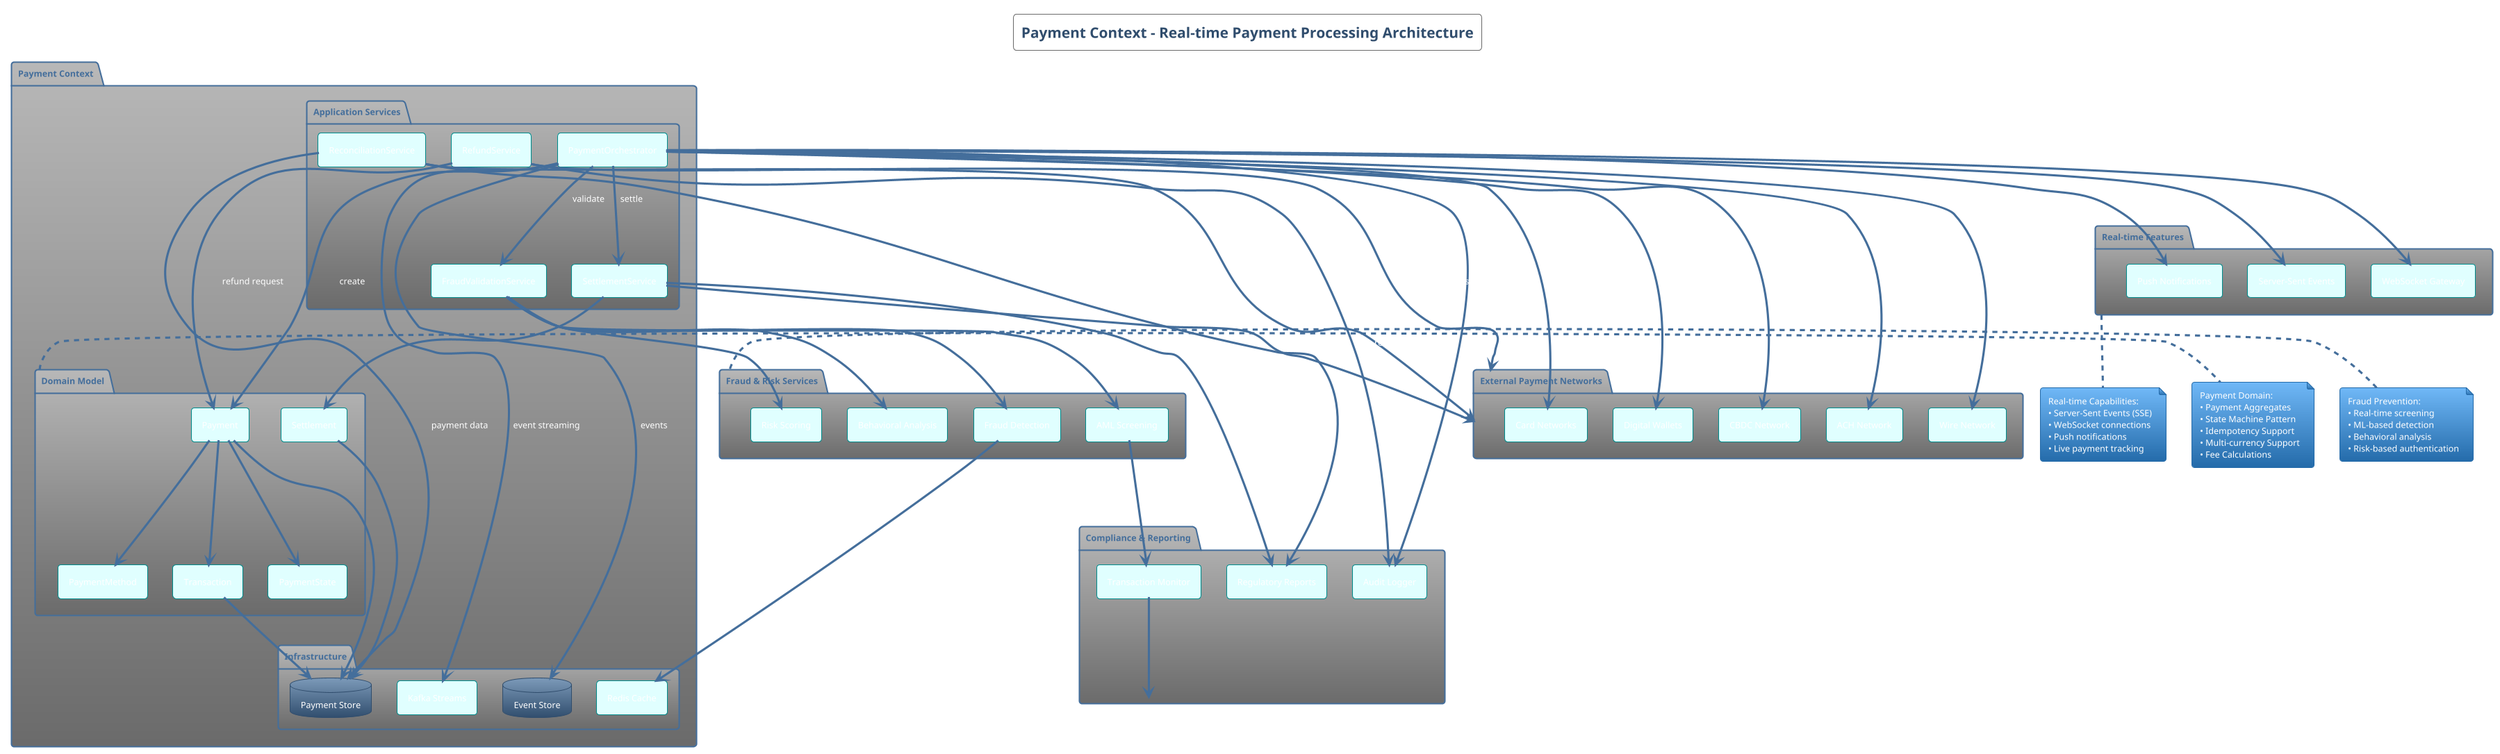 @startuml payment-context-architecture
!theme spacelab
title Payment Context - Real-time Payment Processing Architecture

skinparam componentStyle rectangle
skinparam backgroundColor white
skinparam component {
    BackgroundColor LightCyan
    BorderColor DarkCyan
}

package "External Payment Networks" as networks {
    component [ACH Network] as ach
    component [Wire Network] as wire
    component [Card Networks] as cards
    component [Digital Wallets] as wallets
    component [CBDC Network] as cbdc
}

package "Fraud & Risk Services" as fraud {
    component [Fraud Detection] as fd
    component [AML Screening] as aml
    component [Risk Scoring] as rs
    component [Behavioral Analysis] as ba
}

package "Payment Context" as pc {
    package "Application Services" as app {
        component [PaymentOrchestrator] as po
        component [FraudValidationService] as fvs
        component [SettlementService] as ss
        component [ReconciliationService] as recon
        component [RefundService] as refund
    }
    
    package "Domain Model" as domain {
        component [Payment] as payment
        component [PaymentMethod] as method
        component [Transaction] as txn
        component [Settlement] as settlement
        component [PaymentState] as state
    }
    
    package "Infrastructure" as infra {
        database "Payment Store" as paydb
        database "Event Store" as eventdb
        component [Redis Cache] as cache
        component [Kafka Streams] as streams
    }
}

package "Real-time Features" as realtime {
    component [Server-Sent Events] as sse
    component [WebSocket Gateway] as ws
    component [Push Notifications] as push
}

package "Compliance & Reporting" as compliance {
    component [Regulatory Reports] as reports
    component [Audit Logger] as audit
    component [Transaction Monitor] as monitor
}

' Main payment flow
po --> fvs : validate
po --> payment : create
po --> ss : settle
fvs --> fd : screen
fvs --> aml : check
fvs --> rs : score

' Payment processing
payment --> method
payment --> txn
payment --> state
ss --> settlement
ss --> networks

' External integrations
po --> ach : ACH payments
po --> wire : Wire transfers
po --> cards : Card payments
po --> wallets : Digital wallet
po --> cbdc : CBDC payments

' Fraud and risk
fvs --> ba : analyze behavior
fd --> cache : fraud scores
aml --> monitor : monitor

' Real-time updates
po --> sse : status updates
po --> ws : real-time events
po --> push : notifications

' Data persistence
payment --> paydb
txn --> paydb
settlement --> paydb
po --> eventdb : events
po --> streams : event streaming

' Compliance
po --> audit : log transactions
ss --> reports : regulatory data
monitor --> compliance

' Reconciliation
recon --> paydb : payment data
recon --> networks : network data
recon --> reports : reconciliation

' Refunds
refund --> payment : refund request
refund --> networks : process refund
refund --> audit : log refund

note right of domain
    Payment Domain:
    • Payment Aggregates
    • State Machine Pattern
    • Idempotency Support
    • Multi-currency Support
    • Fee Calculations
end note

note bottom of realtime
    Real-time Capabilities:
    • Server-Sent Events (SSE)
    • WebSocket connections
    • Push notifications
    • Live payment tracking
end note

note left of fraud
    Fraud Prevention:
    • Real-time screening
    • ML-based detection
    • Behavioral analysis
    • Risk-based authentication
end note

@enduml